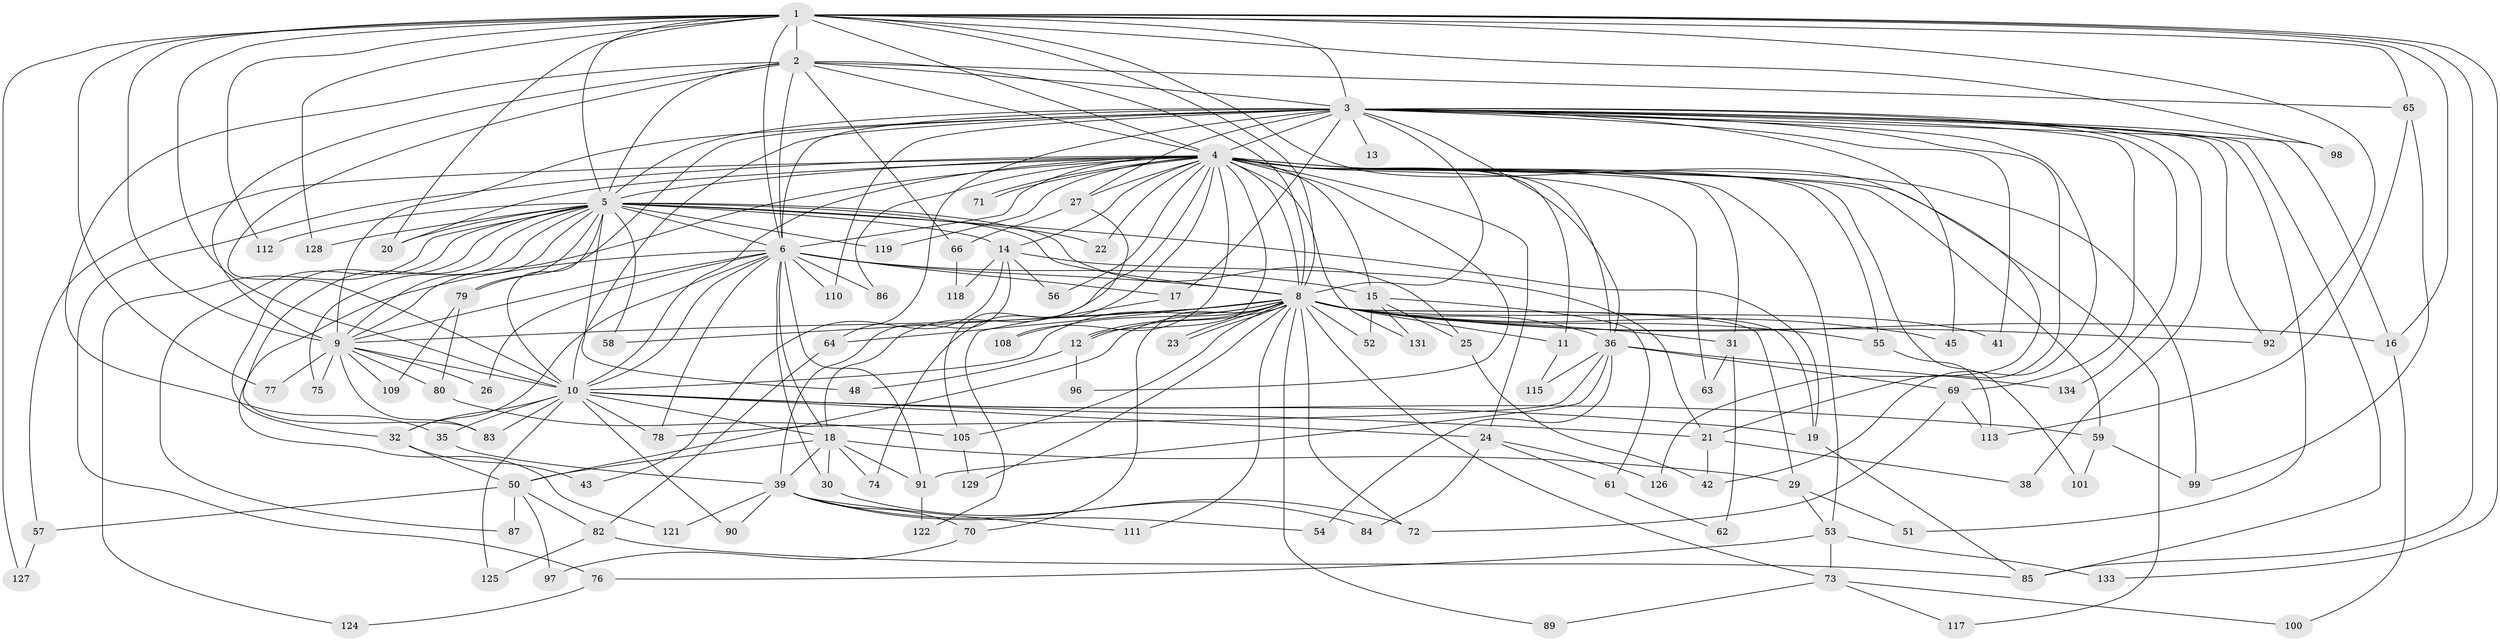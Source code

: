// Generated by graph-tools (version 1.1) at 2025/23/03/03/25 07:23:45]
// undirected, 105 vertices, 248 edges
graph export_dot {
graph [start="1"]
  node [color=gray90,style=filled];
  1 [super="+114"];
  2;
  3 [super="+7"];
  4 [super="+37"];
  5 [super="+132"];
  6 [super="+33"];
  8 [super="+46"];
  9 [super="+40"];
  10 [super="+95"];
  11;
  12 [super="+28"];
  13;
  14 [super="+34"];
  15;
  16 [super="+68"];
  17;
  18 [super="+44"];
  19;
  20 [super="+67"];
  21;
  22;
  23;
  24;
  25;
  26;
  27 [super="+47"];
  29;
  30;
  31;
  32 [super="+81"];
  35;
  36 [super="+60"];
  38;
  39 [super="+49"];
  41;
  42 [super="+93"];
  43;
  45;
  48;
  50 [super="+104"];
  51;
  52;
  53;
  54;
  55;
  56;
  57;
  58;
  59;
  61;
  62;
  63;
  64;
  65;
  66;
  69 [super="+88"];
  70;
  71;
  72;
  73 [super="+116"];
  74;
  75;
  76;
  77;
  78 [super="+102"];
  79;
  80;
  82 [super="+123"];
  83 [super="+107"];
  84;
  85 [super="+94"];
  86;
  87;
  89;
  90;
  91 [super="+106"];
  92 [super="+135"];
  96;
  97;
  98;
  99 [super="+103"];
  100;
  101;
  105 [super="+120"];
  108;
  109;
  110;
  111;
  112;
  113 [super="+130"];
  115;
  117;
  118;
  119;
  121;
  122;
  124;
  125;
  126;
  127;
  128;
  129;
  131;
  133;
  134;
  1 -- 2;
  1 -- 3 [weight=2];
  1 -- 4;
  1 -- 5;
  1 -- 6 [weight=2];
  1 -- 8;
  1 -- 9 [weight=2];
  1 -- 10;
  1 -- 65;
  1 -- 77;
  1 -- 92;
  1 -- 98;
  1 -- 112;
  1 -- 126;
  1 -- 127;
  1 -- 128;
  1 -- 133;
  1 -- 20;
  1 -- 85;
  1 -- 16;
  2 -- 3 [weight=2];
  2 -- 4 [weight=2];
  2 -- 5;
  2 -- 6;
  2 -- 8;
  2 -- 9;
  2 -- 10 [weight=2];
  2 -- 35;
  2 -- 65;
  2 -- 66;
  3 -- 4 [weight=2];
  3 -- 5 [weight=2];
  3 -- 6 [weight=3];
  3 -- 8 [weight=2];
  3 -- 9 [weight=2];
  3 -- 10 [weight=2];
  3 -- 13 [weight=2];
  3 -- 17;
  3 -- 79;
  3 -- 98;
  3 -- 110;
  3 -- 134;
  3 -- 64;
  3 -- 69;
  3 -- 16;
  3 -- 21;
  3 -- 85;
  3 -- 27;
  3 -- 92;
  3 -- 38;
  3 -- 41;
  3 -- 42;
  3 -- 45;
  3 -- 51;
  3 -- 36;
  4 -- 5;
  4 -- 6;
  4 -- 8;
  4 -- 9;
  4 -- 10;
  4 -- 11;
  4 -- 14;
  4 -- 15;
  4 -- 18;
  4 -- 20;
  4 -- 22;
  4 -- 24;
  4 -- 27 [weight=2];
  4 -- 31;
  4 -- 36;
  4 -- 53;
  4 -- 55;
  4 -- 56;
  4 -- 57;
  4 -- 59;
  4 -- 63;
  4 -- 71;
  4 -- 71;
  4 -- 74;
  4 -- 76;
  4 -- 86;
  4 -- 96;
  4 -- 99;
  4 -- 101;
  4 -- 108;
  4 -- 117;
  4 -- 119;
  4 -- 131;
  4 -- 12;
  5 -- 6;
  5 -- 8;
  5 -- 9;
  5 -- 10;
  5 -- 14;
  5 -- 20;
  5 -- 22;
  5 -- 25;
  5 -- 32;
  5 -- 48;
  5 -- 58;
  5 -- 75;
  5 -- 79;
  5 -- 83;
  5 -- 87;
  5 -- 112;
  5 -- 119;
  5 -- 124;
  5 -- 128;
  5 -- 19;
  6 -- 8 [weight=2];
  6 -- 9;
  6 -- 10;
  6 -- 15;
  6 -- 17;
  6 -- 18;
  6 -- 26;
  6 -- 30;
  6 -- 32;
  6 -- 78;
  6 -- 86;
  6 -- 110;
  6 -- 121;
  6 -- 91;
  8 -- 9;
  8 -- 10;
  8 -- 11;
  8 -- 12;
  8 -- 12;
  8 -- 16;
  8 -- 19;
  8 -- 23;
  8 -- 23;
  8 -- 29;
  8 -- 31;
  8 -- 36;
  8 -- 41;
  8 -- 45;
  8 -- 52;
  8 -- 55;
  8 -- 58;
  8 -- 64;
  8 -- 70;
  8 -- 72;
  8 -- 73;
  8 -- 89;
  8 -- 105;
  8 -- 108;
  8 -- 111;
  8 -- 129;
  8 -- 50;
  8 -- 92;
  9 -- 10;
  9 -- 26;
  9 -- 75;
  9 -- 80;
  9 -- 83;
  9 -- 109;
  9 -- 77;
  10 -- 19;
  10 -- 21;
  10 -- 24;
  10 -- 35;
  10 -- 59;
  10 -- 90;
  10 -- 18;
  10 -- 125;
  10 -- 78;
  10 -- 32;
  10 -- 83;
  11 -- 115;
  12 -- 48;
  12 -- 96;
  14 -- 56;
  14 -- 118;
  14 -- 43;
  14 -- 21;
  14 -- 39;
  15 -- 25;
  15 -- 52;
  15 -- 61;
  15 -- 131;
  16 -- 100;
  17 -- 122;
  18 -- 29;
  18 -- 30;
  18 -- 50;
  18 -- 74;
  18 -- 91;
  18 -- 39;
  19 -- 85;
  21 -- 38;
  21 -- 42;
  24 -- 61;
  24 -- 84;
  24 -- 126;
  25 -- 42;
  27 -- 105;
  27 -- 66;
  29 -- 51;
  29 -- 53;
  30 -- 84;
  31 -- 62;
  31 -- 63;
  32 -- 43;
  32 -- 50;
  35 -- 39;
  36 -- 54;
  36 -- 69;
  36 -- 78;
  36 -- 115;
  36 -- 134;
  36 -- 91;
  39 -- 54;
  39 -- 72;
  39 -- 90;
  39 -- 121;
  39 -- 111;
  39 -- 70;
  50 -- 57;
  50 -- 82;
  50 -- 87;
  50 -- 97;
  53 -- 73 [weight=2];
  53 -- 76;
  53 -- 133;
  55 -- 113;
  57 -- 127;
  59 -- 99;
  59 -- 101;
  61 -- 62;
  64 -- 82;
  65 -- 113;
  65 -- 99;
  66 -- 118;
  69 -- 113;
  69 -- 72;
  70 -- 97;
  73 -- 89;
  73 -- 100;
  73 -- 117;
  76 -- 124;
  79 -- 80;
  79 -- 109;
  80 -- 105;
  82 -- 125;
  82 -- 85;
  91 -- 122;
  105 -- 129;
}
